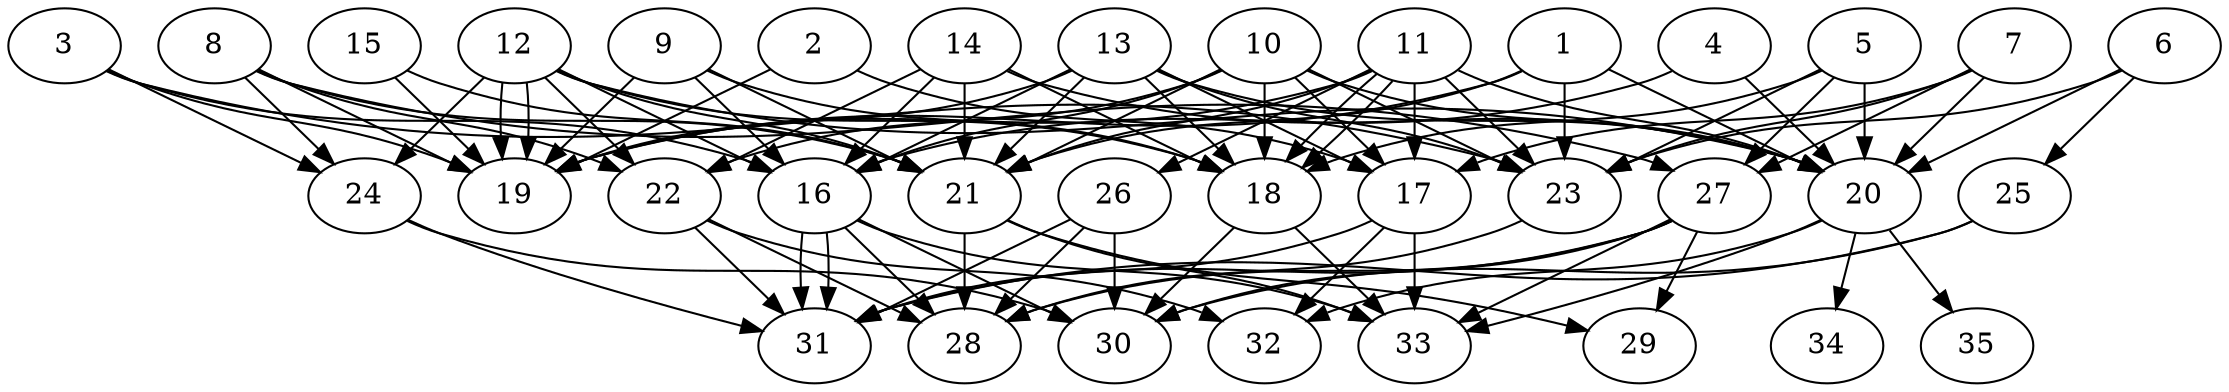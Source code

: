 // DAG automatically generated by daggen at Thu Oct  3 14:05:36 2019
// ./daggen --dot -n 35 --ccr 0.3 --fat 0.7 --regular 0.5 --density 0.7 --mindata 5242880 --maxdata 52428800 
digraph G {
  1 [size="66761387", alpha="0.13", expect_size="20028416"] 
  1 -> 19 [size ="20028416"]
  1 -> 20 [size ="20028416"]
  1 -> 21 [size ="20028416"]
  1 -> 23 [size ="20028416"]
  2 [size="127402667", alpha="0.20", expect_size="38220800"] 
  2 -> 17 [size ="38220800"]
  2 -> 19 [size ="38220800"]
  3 [size="152989013", alpha="0.04", expect_size="45896704"] 
  3 -> 16 [size ="45896704"]
  3 -> 19 [size ="45896704"]
  3 -> 23 [size ="45896704"]
  3 -> 24 [size ="45896704"]
  4 [size="21705387", alpha="0.15", expect_size="6511616"] 
  4 -> 16 [size ="6511616"]
  4 -> 20 [size ="6511616"]
  5 [size="120903680", alpha="0.09", expect_size="36271104"] 
  5 -> 18 [size ="36271104"]
  5 -> 20 [size ="36271104"]
  5 -> 23 [size ="36271104"]
  5 -> 27 [size ="36271104"]
  6 [size="20374187", alpha="0.16", expect_size="6112256"] 
  6 -> 20 [size ="6112256"]
  6 -> 23 [size ="6112256"]
  6 -> 25 [size ="6112256"]
  7 [size="82862080", alpha="0.19", expect_size="24858624"] 
  7 -> 17 [size ="24858624"]
  7 -> 20 [size ="24858624"]
  7 -> 23 [size ="24858624"]
  7 -> 27 [size ="24858624"]
  8 [size="152104960", alpha="0.08", expect_size="45631488"] 
  8 -> 19 [size ="45631488"]
  8 -> 21 [size ="45631488"]
  8 -> 22 [size ="45631488"]
  8 -> 24 [size ="45631488"]
  8 -> 27 [size ="45631488"]
  9 [size="60132693", alpha="0.15", expect_size="18039808"] 
  9 -> 16 [size ="18039808"]
  9 -> 18 [size ="18039808"]
  9 -> 19 [size ="18039808"]
  9 -> 21 [size ="18039808"]
  10 [size="24207360", alpha="0.06", expect_size="7262208"] 
  10 -> 16 [size ="7262208"]
  10 -> 17 [size ="7262208"]
  10 -> 18 [size ="7262208"]
  10 -> 20 [size ="7262208"]
  10 -> 21 [size ="7262208"]
  10 -> 22 [size ="7262208"]
  10 -> 23 [size ="7262208"]
  11 [size="165133653", alpha="0.07", expect_size="49540096"] 
  11 -> 17 [size ="49540096"]
  11 -> 18 [size ="49540096"]
  11 -> 18 [size ="49540096"]
  11 -> 19 [size ="49540096"]
  11 -> 20 [size ="49540096"]
  11 -> 21 [size ="49540096"]
  11 -> 23 [size ="49540096"]
  11 -> 26 [size ="49540096"]
  12 [size="113991680", alpha="0.14", expect_size="34197504"] 
  12 -> 16 [size ="34197504"]
  12 -> 18 [size ="34197504"]
  12 -> 19 [size ="34197504"]
  12 -> 19 [size ="34197504"]
  12 -> 20 [size ="34197504"]
  12 -> 21 [size ="34197504"]
  12 -> 22 [size ="34197504"]
  12 -> 24 [size ="34197504"]
  13 [size="112919893", alpha="0.16", expect_size="33875968"] 
  13 -> 16 [size ="33875968"]
  13 -> 17 [size ="33875968"]
  13 -> 18 [size ="33875968"]
  13 -> 19 [size ="33875968"]
  13 -> 20 [size ="33875968"]
  13 -> 21 [size ="33875968"]
  13 -> 23 [size ="33875968"]
  14 [size="142711467", alpha="0.18", expect_size="42813440"] 
  14 -> 16 [size ="42813440"]
  14 -> 18 [size ="42813440"]
  14 -> 20 [size ="42813440"]
  14 -> 21 [size ="42813440"]
  14 -> 22 [size ="42813440"]
  15 [size="100969813", alpha="0.03", expect_size="30290944"] 
  15 -> 19 [size ="30290944"]
  15 -> 21 [size ="30290944"]
  16 [size="173680640", alpha="0.09", expect_size="52104192"] 
  16 -> 28 [size ="52104192"]
  16 -> 30 [size ="52104192"]
  16 -> 31 [size ="52104192"]
  16 -> 31 [size ="52104192"]
  16 -> 33 [size ="52104192"]
  17 [size="142554453", alpha="0.17", expect_size="42766336"] 
  17 -> 31 [size ="42766336"]
  17 -> 32 [size ="42766336"]
  17 -> 33 [size ="42766336"]
  18 [size="136983893", alpha="0.02", expect_size="41095168"] 
  18 -> 30 [size ="41095168"]
  18 -> 33 [size ="41095168"]
  19 [size="42420907", alpha="0.04", expect_size="12726272"] 
  20 [size="163860480", alpha="0.01", expect_size="49158144"] 
  20 -> 32 [size ="49158144"]
  20 -> 33 [size ="49158144"]
  20 -> 34 [size ="49158144"]
  20 -> 35 [size ="49158144"]
  21 [size="55087787", alpha="0.05", expect_size="16526336"] 
  21 -> 28 [size ="16526336"]
  21 -> 29 [size ="16526336"]
  21 -> 33 [size ="16526336"]
  22 [size="114012160", alpha="0.04", expect_size="34203648"] 
  22 -> 28 [size ="34203648"]
  22 -> 31 [size ="34203648"]
  22 -> 32 [size ="34203648"]
  23 [size="66235733", alpha="0.19", expect_size="19870720"] 
  23 -> 28 [size ="19870720"]
  24 [size="34447360", alpha="0.15", expect_size="10334208"] 
  24 -> 30 [size ="10334208"]
  24 -> 31 [size ="10334208"]
  25 [size="19196587", alpha="0.04", expect_size="5758976"] 
  25 -> 30 [size ="5758976"]
  25 -> 31 [size ="5758976"]
  26 [size="46373547", alpha="0.13", expect_size="13912064"] 
  26 -> 28 [size ="13912064"]
  26 -> 30 [size ="13912064"]
  26 -> 31 [size ="13912064"]
  27 [size="118842027", alpha="0.11", expect_size="35652608"] 
  27 -> 28 [size ="35652608"]
  27 -> 29 [size ="35652608"]
  27 -> 30 [size ="35652608"]
  27 -> 31 [size ="35652608"]
  27 -> 33 [size ="35652608"]
  28 [size="94808747", alpha="0.05", expect_size="28442624"] 
  29 [size="110745600", alpha="0.05", expect_size="33223680"] 
  30 [size="139468800", alpha="0.07", expect_size="41840640"] 
  31 [size="150811307", alpha="0.06", expect_size="45243392"] 
  32 [size="36771840", alpha="0.18", expect_size="11031552"] 
  33 [size="64563200", alpha="0.03", expect_size="19368960"] 
  34 [size="55128747", alpha="0.03", expect_size="16538624"] 
  35 [size="169984000", alpha="0.14", expect_size="50995200"] 
}
